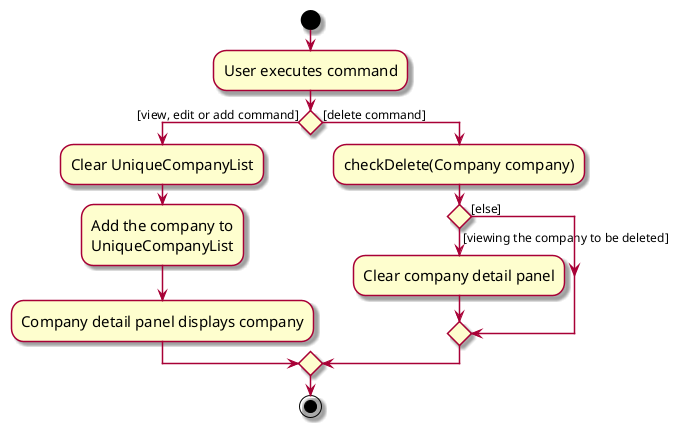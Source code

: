 @startuml
skin rose
skinparam ActivityFontSize 15
skinparam ArrowFontSize 12
start
:User executes command;

'Since the beta syntax does not support placing the condition outside the
'diamond we place it as the true branch instead.

if () then ([view, edit or add command])
    :Clear UniqueCompanyList;
    :Add the company to
    UniqueCompanyList;
    :Company detail panel displays company;
else ([delete command])
    :checkDelete(Company company);
    if () then ([viewing the company to be deleted])
        :Clear company detail panel;
    else ([else])
    endif

endif
stop
@enduml
